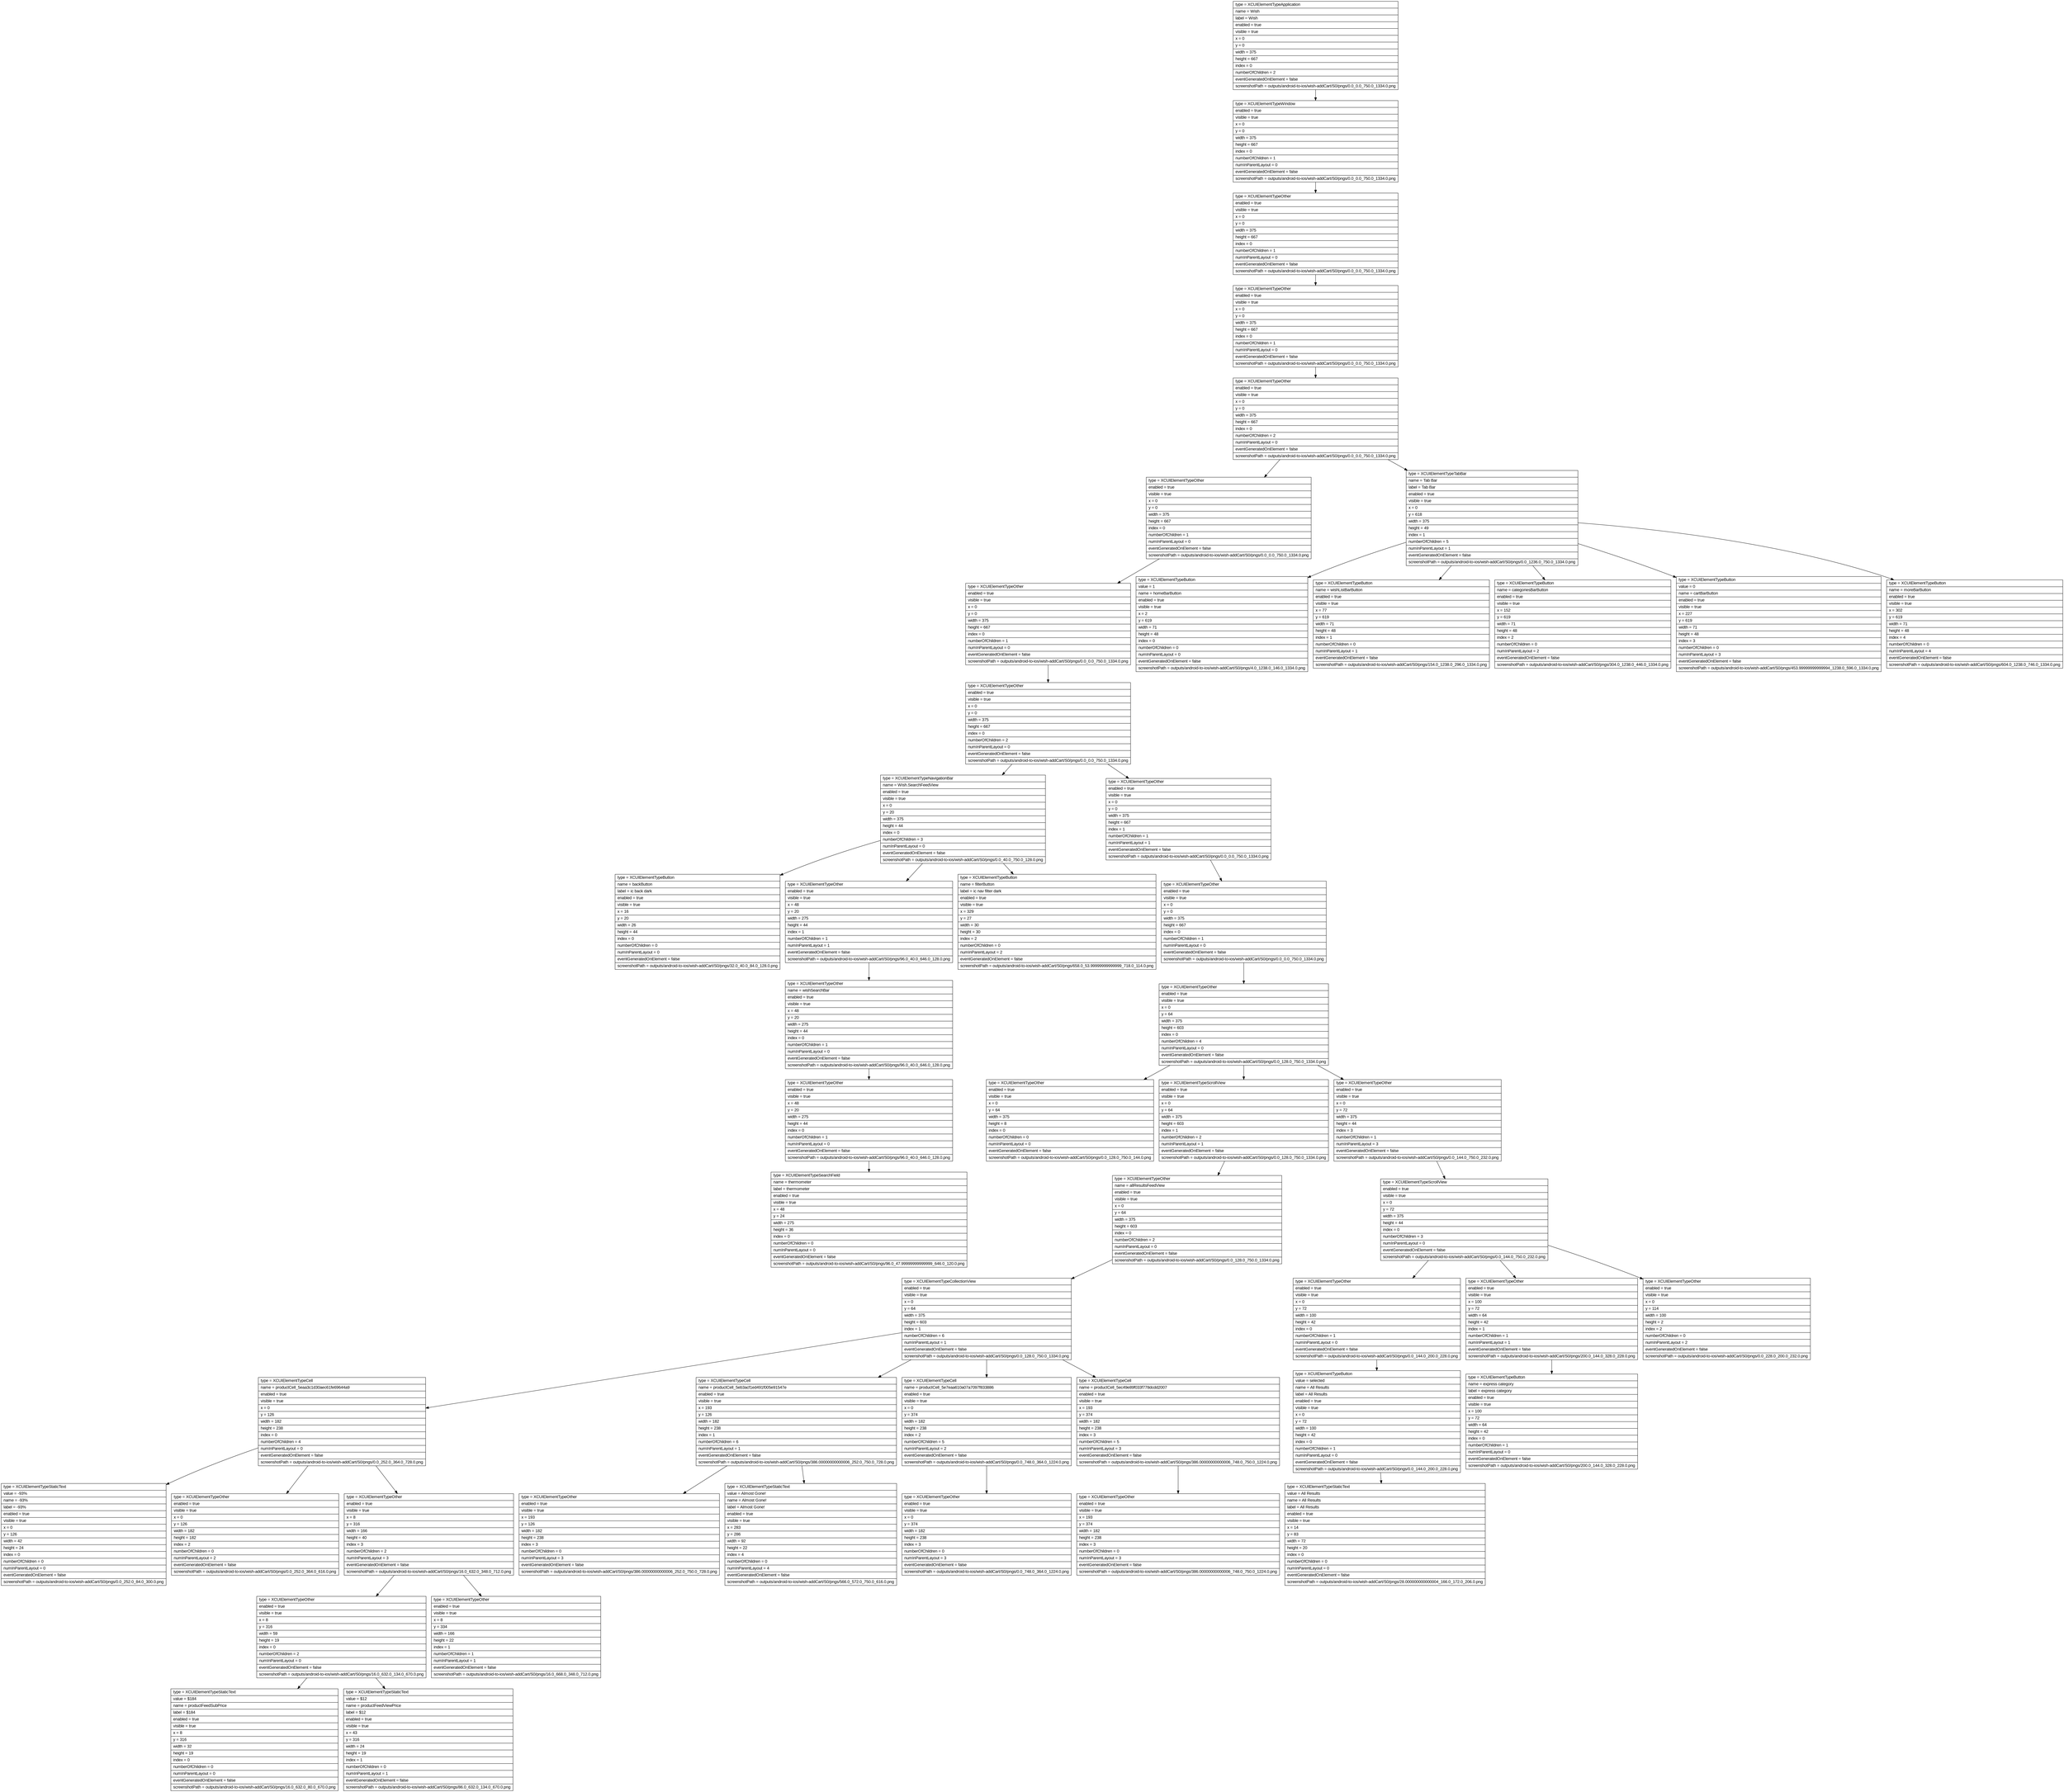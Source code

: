 digraph Layout {

	node [shape=record fontname=Arial];

	0	[label="{type = XCUIElementTypeApplication\l|name = Wish\l|label = Wish\l|enabled = true\l|visible = true\l|x = 0\l|y = 0\l|width = 375\l|height = 667\l|index = 0\l|numberOfChildren = 2\l|eventGeneratedOnElement = false \l|screenshotPath = outputs/android-to-ios/wish-addCart/S0/pngs/0.0_0.0_750.0_1334.0.png\l}"]
	1	[label="{type = XCUIElementTypeWindow\l|enabled = true\l|visible = true\l|x = 0\l|y = 0\l|width = 375\l|height = 667\l|index = 0\l|numberOfChildren = 1\l|numInParentLayout = 0\l|eventGeneratedOnElement = false \l|screenshotPath = outputs/android-to-ios/wish-addCart/S0/pngs/0.0_0.0_750.0_1334.0.png\l}"]
	2	[label="{type = XCUIElementTypeOther\l|enabled = true\l|visible = true\l|x = 0\l|y = 0\l|width = 375\l|height = 667\l|index = 0\l|numberOfChildren = 1\l|numInParentLayout = 0\l|eventGeneratedOnElement = false \l|screenshotPath = outputs/android-to-ios/wish-addCart/S0/pngs/0.0_0.0_750.0_1334.0.png\l}"]
	3	[label="{type = XCUIElementTypeOther\l|enabled = true\l|visible = true\l|x = 0\l|y = 0\l|width = 375\l|height = 667\l|index = 0\l|numberOfChildren = 1\l|numInParentLayout = 0\l|eventGeneratedOnElement = false \l|screenshotPath = outputs/android-to-ios/wish-addCart/S0/pngs/0.0_0.0_750.0_1334.0.png\l}"]
	4	[label="{type = XCUIElementTypeOther\l|enabled = true\l|visible = true\l|x = 0\l|y = 0\l|width = 375\l|height = 667\l|index = 0\l|numberOfChildren = 2\l|numInParentLayout = 0\l|eventGeneratedOnElement = false \l|screenshotPath = outputs/android-to-ios/wish-addCart/S0/pngs/0.0_0.0_750.0_1334.0.png\l}"]
	5	[label="{type = XCUIElementTypeOther\l|enabled = true\l|visible = true\l|x = 0\l|y = 0\l|width = 375\l|height = 667\l|index = 0\l|numberOfChildren = 1\l|numInParentLayout = 0\l|eventGeneratedOnElement = false \l|screenshotPath = outputs/android-to-ios/wish-addCart/S0/pngs/0.0_0.0_750.0_1334.0.png\l}"]
	6	[label="{type = XCUIElementTypeTabBar\l|name = Tab Bar\l|label = Tab Bar\l|enabled = true\l|visible = true\l|x = 0\l|y = 618\l|width = 375\l|height = 49\l|index = 1\l|numberOfChildren = 5\l|numInParentLayout = 1\l|eventGeneratedOnElement = false \l|screenshotPath = outputs/android-to-ios/wish-addCart/S0/pngs/0.0_1236.0_750.0_1334.0.png\l}"]
	7	[label="{type = XCUIElementTypeOther\l|enabled = true\l|visible = true\l|x = 0\l|y = 0\l|width = 375\l|height = 667\l|index = 0\l|numberOfChildren = 1\l|numInParentLayout = 0\l|eventGeneratedOnElement = false \l|screenshotPath = outputs/android-to-ios/wish-addCart/S0/pngs/0.0_0.0_750.0_1334.0.png\l}"]
	8	[label="{type = XCUIElementTypeButton\l|value = 1\l|name = homeBarButton\l|enabled = true\l|visible = true\l|x = 2\l|y = 619\l|width = 71\l|height = 48\l|index = 0\l|numberOfChildren = 0\l|numInParentLayout = 0\l|eventGeneratedOnElement = false \l|screenshotPath = outputs/android-to-ios/wish-addCart/S0/pngs/4.0_1238.0_146.0_1334.0.png\l}"]
	9	[label="{type = XCUIElementTypeButton\l|name = wishListBarButton\l|enabled = true\l|visible = true\l|x = 77\l|y = 619\l|width = 71\l|height = 48\l|index = 1\l|numberOfChildren = 0\l|numInParentLayout = 1\l|eventGeneratedOnElement = false \l|screenshotPath = outputs/android-to-ios/wish-addCart/S0/pngs/154.0_1238.0_296.0_1334.0.png\l}"]
	10	[label="{type = XCUIElementTypeButton\l|name = categoriesBarButton\l|enabled = true\l|visible = true\l|x = 152\l|y = 619\l|width = 71\l|height = 48\l|index = 2\l|numberOfChildren = 0\l|numInParentLayout = 2\l|eventGeneratedOnElement = false \l|screenshotPath = outputs/android-to-ios/wish-addCart/S0/pngs/304.0_1238.0_446.0_1334.0.png\l}"]
	11	[label="{type = XCUIElementTypeButton\l|value = 0\l|name = cartBarButton\l|enabled = true\l|visible = true\l|x = 227\l|y = 619\l|width = 71\l|height = 48\l|index = 3\l|numberOfChildren = 0\l|numInParentLayout = 3\l|eventGeneratedOnElement = false \l|screenshotPath = outputs/android-to-ios/wish-addCart/S0/pngs/453.99999999999994_1238.0_596.0_1334.0.png\l}"]
	12	[label="{type = XCUIElementTypeButton\l|name = moreBarButton\l|enabled = true\l|visible = true\l|x = 302\l|y = 619\l|width = 71\l|height = 48\l|index = 4\l|numberOfChildren = 0\l|numInParentLayout = 4\l|eventGeneratedOnElement = false \l|screenshotPath = outputs/android-to-ios/wish-addCart/S0/pngs/604.0_1238.0_746.0_1334.0.png\l}"]
	13	[label="{type = XCUIElementTypeOther\l|enabled = true\l|visible = true\l|x = 0\l|y = 0\l|width = 375\l|height = 667\l|index = 0\l|numberOfChildren = 2\l|numInParentLayout = 0\l|eventGeneratedOnElement = false \l|screenshotPath = outputs/android-to-ios/wish-addCart/S0/pngs/0.0_0.0_750.0_1334.0.png\l}"]
	14	[label="{type = XCUIElementTypeNavigationBar\l|name = Wish.SearchFeedView\l|enabled = true\l|visible = true\l|x = 0\l|y = 20\l|width = 375\l|height = 44\l|index = 0\l|numberOfChildren = 3\l|numInParentLayout = 0\l|eventGeneratedOnElement = false \l|screenshotPath = outputs/android-to-ios/wish-addCart/S0/pngs/0.0_40.0_750.0_128.0.png\l}"]
	15	[label="{type = XCUIElementTypeOther\l|enabled = true\l|visible = true\l|x = 0\l|y = 0\l|width = 375\l|height = 667\l|index = 1\l|numberOfChildren = 1\l|numInParentLayout = 1\l|eventGeneratedOnElement = false \l|screenshotPath = outputs/android-to-ios/wish-addCart/S0/pngs/0.0_0.0_750.0_1334.0.png\l}"]
	16	[label="{type = XCUIElementTypeButton\l|name = backButton\l|label = ic back dark\l|enabled = true\l|visible = true\l|x = 16\l|y = 20\l|width = 26\l|height = 44\l|index = 0\l|numberOfChildren = 0\l|numInParentLayout = 0\l|eventGeneratedOnElement = false \l|screenshotPath = outputs/android-to-ios/wish-addCart/S0/pngs/32.0_40.0_84.0_128.0.png\l}"]
	17	[label="{type = XCUIElementTypeOther\l|enabled = true\l|visible = true\l|x = 48\l|y = 20\l|width = 275\l|height = 44\l|index = 1\l|numberOfChildren = 1\l|numInParentLayout = 1\l|eventGeneratedOnElement = false \l|screenshotPath = outputs/android-to-ios/wish-addCart/S0/pngs/96.0_40.0_646.0_128.0.png\l}"]
	18	[label="{type = XCUIElementTypeButton\l|name = filterButton\l|label = ic nav filter dark\l|enabled = true\l|visible = true\l|x = 329\l|y = 27\l|width = 30\l|height = 30\l|index = 2\l|numberOfChildren = 0\l|numInParentLayout = 2\l|eventGeneratedOnElement = false \l|screenshotPath = outputs/android-to-ios/wish-addCart/S0/pngs/658.0_53.99999999999999_718.0_114.0.png\l}"]
	19	[label="{type = XCUIElementTypeOther\l|enabled = true\l|visible = true\l|x = 0\l|y = 0\l|width = 375\l|height = 667\l|index = 0\l|numberOfChildren = 1\l|numInParentLayout = 0\l|eventGeneratedOnElement = false \l|screenshotPath = outputs/android-to-ios/wish-addCart/S0/pngs/0.0_0.0_750.0_1334.0.png\l}"]
	20	[label="{type = XCUIElementTypeOther\l|name = wishSearchBar\l|enabled = true\l|visible = true\l|x = 48\l|y = 20\l|width = 275\l|height = 44\l|index = 0\l|numberOfChildren = 1\l|numInParentLayout = 0\l|eventGeneratedOnElement = false \l|screenshotPath = outputs/android-to-ios/wish-addCart/S0/pngs/96.0_40.0_646.0_128.0.png\l}"]
	21	[label="{type = XCUIElementTypeOther\l|enabled = true\l|visible = true\l|x = 0\l|y = 64\l|width = 375\l|height = 603\l|index = 0\l|numberOfChildren = 4\l|numInParentLayout = 0\l|eventGeneratedOnElement = false \l|screenshotPath = outputs/android-to-ios/wish-addCart/S0/pngs/0.0_128.0_750.0_1334.0.png\l}"]
	22	[label="{type = XCUIElementTypeOther\l|enabled = true\l|visible = true\l|x = 48\l|y = 20\l|width = 275\l|height = 44\l|index = 0\l|numberOfChildren = 1\l|numInParentLayout = 0\l|eventGeneratedOnElement = false \l|screenshotPath = outputs/android-to-ios/wish-addCart/S0/pngs/96.0_40.0_646.0_128.0.png\l}"]
	23	[label="{type = XCUIElementTypeOther\l|enabled = true\l|visible = true\l|x = 0\l|y = 64\l|width = 375\l|height = 8\l|index = 0\l|numberOfChildren = 0\l|numInParentLayout = 0\l|eventGeneratedOnElement = false \l|screenshotPath = outputs/android-to-ios/wish-addCart/S0/pngs/0.0_128.0_750.0_144.0.png\l}"]
	24	[label="{type = XCUIElementTypeScrollView\l|enabled = true\l|visible = true\l|x = 0\l|y = 64\l|width = 375\l|height = 603\l|index = 1\l|numberOfChildren = 2\l|numInParentLayout = 1\l|eventGeneratedOnElement = false \l|screenshotPath = outputs/android-to-ios/wish-addCart/S0/pngs/0.0_128.0_750.0_1334.0.png\l}"]
	25	[label="{type = XCUIElementTypeOther\l|enabled = true\l|visible = true\l|x = 0\l|y = 72\l|width = 375\l|height = 44\l|index = 3\l|numberOfChildren = 1\l|numInParentLayout = 3\l|eventGeneratedOnElement = false \l|screenshotPath = outputs/android-to-ios/wish-addCart/S0/pngs/0.0_144.0_750.0_232.0.png\l}"]
	26	[label="{type = XCUIElementTypeSearchField\l|name = thermometer\l|label = thermometer\l|enabled = true\l|visible = true\l|x = 48\l|y = 24\l|width = 275\l|height = 36\l|index = 0\l|numberOfChildren = 0\l|numInParentLayout = 0\l|eventGeneratedOnElement = false \l|screenshotPath = outputs/android-to-ios/wish-addCart/S0/pngs/96.0_47.99999999999999_646.0_120.0.png\l}"]
	27	[label="{type = XCUIElementTypeOther\l|name = allResultsFeedView\l|enabled = true\l|visible = true\l|x = 0\l|y = 64\l|width = 375\l|height = 603\l|index = 0\l|numberOfChildren = 2\l|numInParentLayout = 0\l|eventGeneratedOnElement = false \l|screenshotPath = outputs/android-to-ios/wish-addCart/S0/pngs/0.0_128.0_750.0_1334.0.png\l}"]
	28	[label="{type = XCUIElementTypeScrollView\l|enabled = true\l|visible = true\l|x = 0\l|y = 72\l|width = 375\l|height = 44\l|index = 0\l|numberOfChildren = 3\l|numInParentLayout = 0\l|eventGeneratedOnElement = false \l|screenshotPath = outputs/android-to-ios/wish-addCart/S0/pngs/0.0_144.0_750.0_232.0.png\l}"]
	29	[label="{type = XCUIElementTypeCollectionView\l|enabled = true\l|visible = true\l|x = 0\l|y = 64\l|width = 375\l|height = 603\l|index = 1\l|numberOfChildren = 6\l|numInParentLayout = 1\l|eventGeneratedOnElement = false \l|screenshotPath = outputs/android-to-ios/wish-addCart/S0/pngs/0.0_128.0_750.0_1334.0.png\l}"]
	30	[label="{type = XCUIElementTypeOther\l|enabled = true\l|visible = true\l|x = 0\l|y = 72\l|width = 100\l|height = 42\l|index = 0\l|numberOfChildren = 1\l|numInParentLayout = 0\l|eventGeneratedOnElement = false \l|screenshotPath = outputs/android-to-ios/wish-addCart/S0/pngs/0.0_144.0_200.0_228.0.png\l}"]
	31	[label="{type = XCUIElementTypeOther\l|enabled = true\l|visible = true\l|x = 100\l|y = 72\l|width = 64\l|height = 42\l|index = 1\l|numberOfChildren = 1\l|numInParentLayout = 1\l|eventGeneratedOnElement = false \l|screenshotPath = outputs/android-to-ios/wish-addCart/S0/pngs/200.0_144.0_328.0_228.0.png\l}"]
	32	[label="{type = XCUIElementTypeOther\l|enabled = true\l|visible = true\l|x = 0\l|y = 114\l|width = 100\l|height = 2\l|index = 2\l|numberOfChildren = 0\l|numInParentLayout = 2\l|eventGeneratedOnElement = false \l|screenshotPath = outputs/android-to-ios/wish-addCart/S0/pngs/0.0_228.0_200.0_232.0.png\l}"]
	33	[label="{type = XCUIElementTypeCell\l|name = productCell_5eaa3c1d30aec61fe69644a9\l|enabled = true\l|visible = true\l|x = 0\l|y = 126\l|width = 182\l|height = 238\l|index = 0\l|numberOfChildren = 4\l|numInParentLayout = 0\l|eventGeneratedOnElement = false \l|screenshotPath = outputs/android-to-ios/wish-addCart/S0/pngs/0.0_252.0_364.0_728.0.png\l}"]
	34	[label="{type = XCUIElementTypeCell\l|name = productCell_5eb3acf1ed491f005e91547e\l|enabled = true\l|visible = true\l|x = 193\l|y = 126\l|width = 182\l|height = 238\l|index = 1\l|numberOfChildren = 6\l|numInParentLayout = 1\l|eventGeneratedOnElement = false \l|screenshotPath = outputs/android-to-ios/wish-addCart/S0/pngs/386.00000000000006_252.0_750.0_728.0.png\l}"]
	35	[label="{type = XCUIElementTypeCell\l|name = productCell_5e7eaa610a07a7097f833886\l|enabled = true\l|visible = true\l|x = 0\l|y = 374\l|width = 182\l|height = 238\l|index = 2\l|numberOfChildren = 5\l|numInParentLayout = 2\l|eventGeneratedOnElement = false \l|screenshotPath = outputs/android-to-ios/wish-addCart/S0/pngs/0.0_748.0_364.0_1224.0.png\l}"]
	36	[label="{type = XCUIElementTypeCell\l|name = productCell_5ec49e89f033f778dcdd2007\l|enabled = true\l|visible = true\l|x = 193\l|y = 374\l|width = 182\l|height = 238\l|index = 3\l|numberOfChildren = 5\l|numInParentLayout = 3\l|eventGeneratedOnElement = false \l|screenshotPath = outputs/android-to-ios/wish-addCart/S0/pngs/386.00000000000006_748.0_750.0_1224.0.png\l}"]
	37	[label="{type = XCUIElementTypeButton\l|value = selected\l|name = All Results\l|label = All Results\l|enabled = true\l|visible = true\l|x = 0\l|y = 72\l|width = 100\l|height = 42\l|index = 0\l|numberOfChildren = 1\l|numInParentLayout = 0\l|eventGeneratedOnElement = false \l|screenshotPath = outputs/android-to-ios/wish-addCart/S0/pngs/0.0_144.0_200.0_228.0.png\l}"]
	38	[label="{type = XCUIElementTypeButton\l|name = express category\l|label = express category\l|enabled = true\l|visible = true\l|x = 100\l|y = 72\l|width = 64\l|height = 42\l|index = 0\l|numberOfChildren = 1\l|numInParentLayout = 0\l|eventGeneratedOnElement = false \l|screenshotPath = outputs/android-to-ios/wish-addCart/S0/pngs/200.0_144.0_328.0_228.0.png\l}"]
	39	[label="{type = XCUIElementTypeStaticText\l|value = -93%\l|name = -93%\l|label = -93%\l|enabled = true\l|visible = true\l|x = 0\l|y = 126\l|width = 42\l|height = 24\l|index = 0\l|numberOfChildren = 0\l|numInParentLayout = 0\l|eventGeneratedOnElement = false \l|screenshotPath = outputs/android-to-ios/wish-addCart/S0/pngs/0.0_252.0_84.0_300.0.png\l}"]
	40	[label="{type = XCUIElementTypeOther\l|enabled = true\l|visible = true\l|x = 0\l|y = 126\l|width = 182\l|height = 182\l|index = 2\l|numberOfChildren = 0\l|numInParentLayout = 2\l|eventGeneratedOnElement = false \l|screenshotPath = outputs/android-to-ios/wish-addCart/S0/pngs/0.0_252.0_364.0_616.0.png\l}"]
	41	[label="{type = XCUIElementTypeOther\l|enabled = true\l|visible = true\l|x = 8\l|y = 316\l|width = 166\l|height = 40\l|index = 3\l|numberOfChildren = 2\l|numInParentLayout = 3\l|eventGeneratedOnElement = false \l|screenshotPath = outputs/android-to-ios/wish-addCart/S0/pngs/16.0_632.0_348.0_712.0.png\l}"]
	42	[label="{type = XCUIElementTypeOther\l|enabled = true\l|visible = true\l|x = 193\l|y = 126\l|width = 182\l|height = 238\l|index = 3\l|numberOfChildren = 0\l|numInParentLayout = 3\l|eventGeneratedOnElement = false \l|screenshotPath = outputs/android-to-ios/wish-addCart/S0/pngs/386.00000000000006_252.0_750.0_728.0.png\l}"]
	43	[label="{type = XCUIElementTypeStaticText\l|value = Almost Gone!\l|name = Almost Gone!\l|label = Almost Gone!\l|enabled = true\l|visible = true\l|x = 283\l|y = 286\l|width = 92\l|height = 22\l|index = 4\l|numberOfChildren = 0\l|numInParentLayout = 4\l|eventGeneratedOnElement = false \l|screenshotPath = outputs/android-to-ios/wish-addCart/S0/pngs/566.0_572.0_750.0_616.0.png\l}"]
	44	[label="{type = XCUIElementTypeOther\l|enabled = true\l|visible = true\l|x = 0\l|y = 374\l|width = 182\l|height = 238\l|index = 3\l|numberOfChildren = 0\l|numInParentLayout = 3\l|eventGeneratedOnElement = false \l|screenshotPath = outputs/android-to-ios/wish-addCart/S0/pngs/0.0_748.0_364.0_1224.0.png\l}"]
	45	[label="{type = XCUIElementTypeOther\l|enabled = true\l|visible = true\l|x = 193\l|y = 374\l|width = 182\l|height = 238\l|index = 3\l|numberOfChildren = 0\l|numInParentLayout = 3\l|eventGeneratedOnElement = false \l|screenshotPath = outputs/android-to-ios/wish-addCart/S0/pngs/386.00000000000006_748.0_750.0_1224.0.png\l}"]
	46	[label="{type = XCUIElementTypeStaticText\l|value = All Results\l|name = All Results\l|label = All Results\l|enabled = true\l|visible = true\l|x = 14\l|y = 83\l|width = 72\l|height = 20\l|index = 0\l|numberOfChildren = 0\l|numInParentLayout = 0\l|eventGeneratedOnElement = false \l|screenshotPath = outputs/android-to-ios/wish-addCart/S0/pngs/28.000000000000004_166.0_172.0_206.0.png\l}"]
	47	[label="{type = XCUIElementTypeOther\l|enabled = true\l|visible = true\l|x = 8\l|y = 316\l|width = 59\l|height = 19\l|index = 0\l|numberOfChildren = 2\l|numInParentLayout = 0\l|eventGeneratedOnElement = false \l|screenshotPath = outputs/android-to-ios/wish-addCart/S0/pngs/16.0_632.0_134.0_670.0.png\l}"]
	48	[label="{type = XCUIElementTypeOther\l|enabled = true\l|visible = true\l|x = 8\l|y = 334\l|width = 166\l|height = 22\l|index = 1\l|numberOfChildren = 1\l|numInParentLayout = 1\l|eventGeneratedOnElement = false \l|screenshotPath = outputs/android-to-ios/wish-addCart/S0/pngs/16.0_668.0_348.0_712.0.png\l}"]
	49	[label="{type = XCUIElementTypeStaticText\l|value = $184\l|name = productFeedSubPrice\l|label = $184\l|enabled = true\l|visible = true\l|x = 8\l|y = 316\l|width = 32\l|height = 19\l|index = 0\l|numberOfChildren = 0\l|numInParentLayout = 0\l|eventGeneratedOnElement = false \l|screenshotPath = outputs/android-to-ios/wish-addCart/S0/pngs/16.0_632.0_80.0_670.0.png\l}"]
	50	[label="{type = XCUIElementTypeStaticText\l|value = $12\l|name = productFeedViewPrice\l|label = $12\l|enabled = true\l|visible = true\l|x = 43\l|y = 316\l|width = 24\l|height = 19\l|index = 1\l|numberOfChildren = 0\l|numInParentLayout = 1\l|eventGeneratedOnElement = false \l|screenshotPath = outputs/android-to-ios/wish-addCart/S0/pngs/86.0_632.0_134.0_670.0.png\l}"]


	0 -> 1
	1 -> 2
	2 -> 3
	3 -> 4
	4 -> 5
	4 -> 6
	5 -> 7
	6 -> 8
	6 -> 9
	6 -> 10
	6 -> 11
	6 -> 12
	7 -> 13
	13 -> 14
	13 -> 15
	14 -> 16
	14 -> 17
	14 -> 18
	15 -> 19
	17 -> 20
	19 -> 21
	20 -> 22
	21 -> 23
	21 -> 24
	21 -> 25
	22 -> 26
	24 -> 27
	25 -> 28
	27 -> 29
	28 -> 30
	28 -> 31
	28 -> 32
	29 -> 33
	29 -> 34
	29 -> 35
	29 -> 36
	30 -> 37
	31 -> 38
	33 -> 39
	33 -> 40
	33 -> 41
	34 -> 42
	34 -> 43
	35 -> 44
	36 -> 45
	37 -> 46
	41 -> 47
	41 -> 48
	47 -> 49
	47 -> 50


}